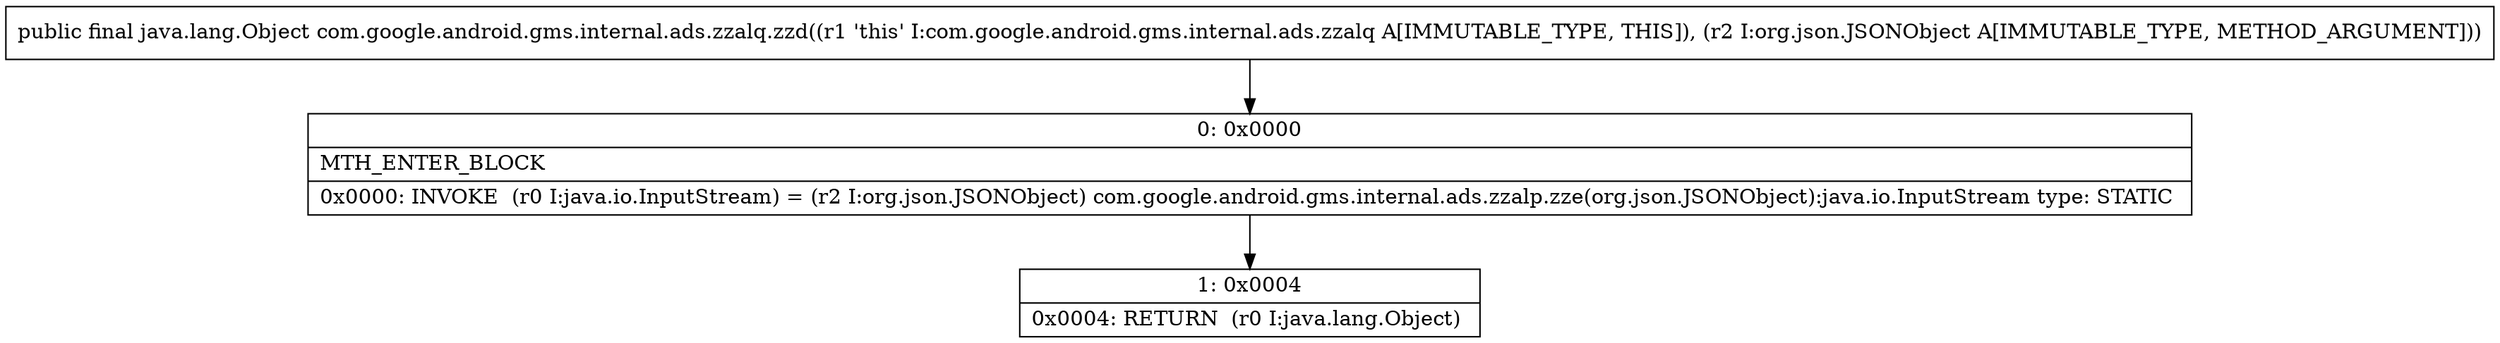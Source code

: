 digraph "CFG forcom.google.android.gms.internal.ads.zzalq.zzd(Lorg\/json\/JSONObject;)Ljava\/lang\/Object;" {
Node_0 [shape=record,label="{0\:\ 0x0000|MTH_ENTER_BLOCK\l|0x0000: INVOKE  (r0 I:java.io.InputStream) = (r2 I:org.json.JSONObject) com.google.android.gms.internal.ads.zzalp.zze(org.json.JSONObject):java.io.InputStream type: STATIC \l}"];
Node_1 [shape=record,label="{1\:\ 0x0004|0x0004: RETURN  (r0 I:java.lang.Object) \l}"];
MethodNode[shape=record,label="{public final java.lang.Object com.google.android.gms.internal.ads.zzalq.zzd((r1 'this' I:com.google.android.gms.internal.ads.zzalq A[IMMUTABLE_TYPE, THIS]), (r2 I:org.json.JSONObject A[IMMUTABLE_TYPE, METHOD_ARGUMENT])) }"];
MethodNode -> Node_0;
Node_0 -> Node_1;
}


